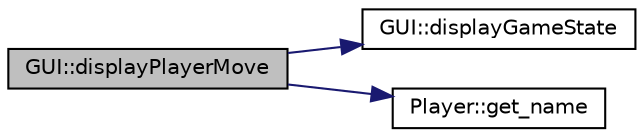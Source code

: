 digraph "GUI::displayPlayerMove"
{
 // INTERACTIVE_SVG=YES
 // LATEX_PDF_SIZE
  edge [fontname="Helvetica",fontsize="10",labelfontname="Helvetica",labelfontsize="10"];
  node [fontname="Helvetica",fontsize="10",shape=record];
  rankdir="LR";
  Node1 [label="GUI::displayPlayerMove",height=0.2,width=0.4,color="black", fillcolor="grey75", style="filled", fontcolor="black",tooltip="Displays a player's move."];
  Node1 -> Node2 [color="midnightblue",fontsize="10",style="solid",fontname="Helvetica"];
  Node2 [label="GUI::displayGameState",height=0.2,width=0.4,color="black", fillcolor="white", style="filled",URL="$class_g_u_i.html#a8f55dae107a6648458f6eb16608c66d2",tooltip=" "];
  Node1 -> Node3 [color="midnightblue",fontsize="10",style="solid",fontname="Helvetica"];
  Node3 [label="Player::get_name",height=0.2,width=0.4,color="black", fillcolor="white", style="filled",URL="$class_player.html#afca8141f38b60b526fd2f874523a2726",tooltip="Gets the name of the player."];
}
